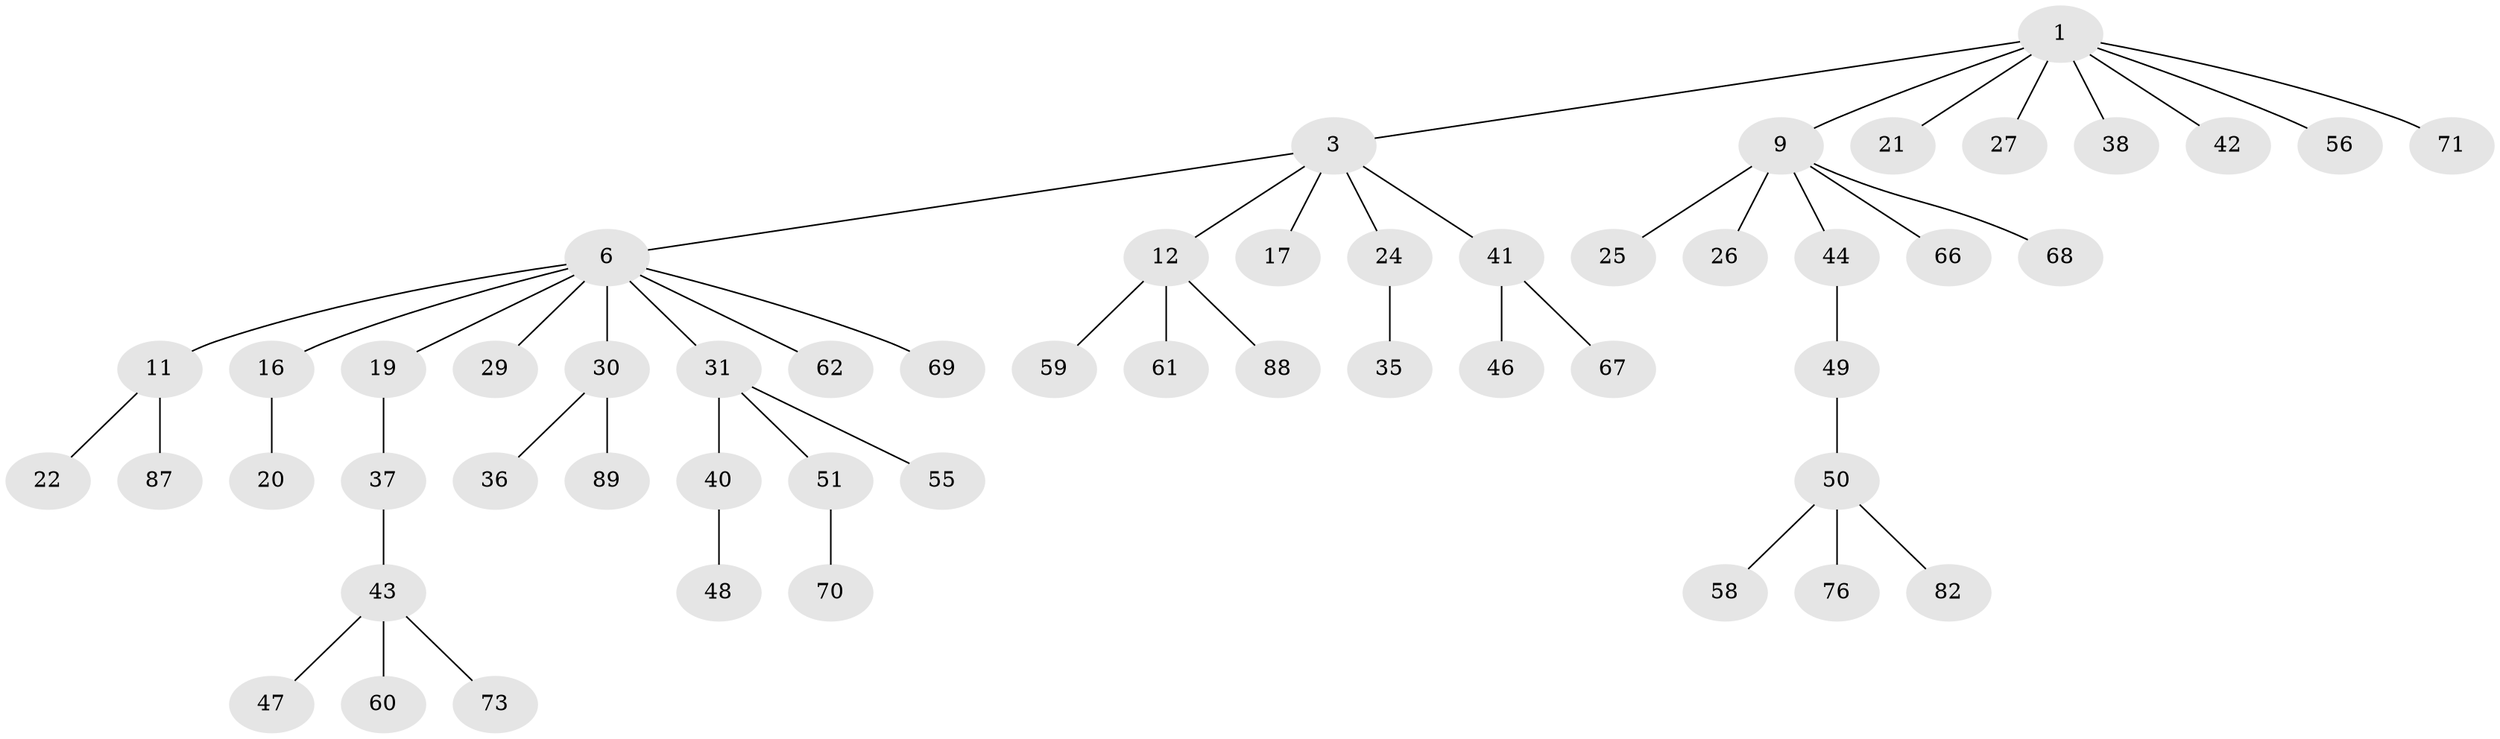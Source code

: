 // original degree distribution, {3: 0.09345794392523364, 8: 0.009345794392523364, 5: 0.04672897196261682, 1: 0.4953271028037383, 6: 0.009345794392523364, 4: 0.07476635514018691, 2: 0.27102803738317754}
// Generated by graph-tools (version 1.1) at 2025/15/03/09/25 04:15:40]
// undirected, 53 vertices, 52 edges
graph export_dot {
graph [start="1"]
  node [color=gray90,style=filled];
  1 [super="+2+5"];
  3 [super="+4"];
  6 [super="+18+97+15+7+45"];
  9 [super="+13"];
  11 [super="+28"];
  12 [super="+34+96+32"];
  16;
  17;
  19 [super="+72"];
  20;
  21;
  22 [super="+23"];
  24 [super="+33"];
  25;
  26;
  27;
  29 [super="+52+90"];
  30 [super="+39+94"];
  31;
  35 [super="+98"];
  36;
  37;
  38 [super="+99+102+86"];
  40 [super="+100"];
  41;
  42;
  43 [super="+57"];
  44;
  46;
  47 [super="+101"];
  48;
  49;
  50;
  51;
  55 [super="+64+65"];
  56;
  58;
  59;
  60 [super="+81"];
  61;
  62 [super="+63"];
  66 [super="+74"];
  67;
  68;
  69;
  70 [super="+79"];
  71 [super="+91+104"];
  73;
  76;
  82 [super="+95"];
  87;
  88;
  89;
  1 -- 3;
  1 -- 38;
  1 -- 71;
  1 -- 9;
  1 -- 42;
  1 -- 21;
  1 -- 56;
  1 -- 27;
  3 -- 6;
  3 -- 17;
  3 -- 24;
  3 -- 41;
  3 -- 12;
  6 -- 11;
  6 -- 16;
  6 -- 19;
  6 -- 62;
  6 -- 29;
  6 -- 30;
  6 -- 31;
  6 -- 69;
  9 -- 44;
  9 -- 66;
  9 -- 26;
  9 -- 68;
  9 -- 25;
  11 -- 22;
  11 -- 87;
  12 -- 61;
  12 -- 88;
  12 -- 59;
  16 -- 20;
  19 -- 37;
  24 -- 35;
  30 -- 36;
  30 -- 89;
  31 -- 40;
  31 -- 51;
  31 -- 55;
  37 -- 43;
  40 -- 48;
  41 -- 46;
  41 -- 67;
  43 -- 47;
  43 -- 60;
  43 -- 73;
  44 -- 49;
  49 -- 50;
  50 -- 58;
  50 -- 76;
  50 -- 82;
  51 -- 70;
}
